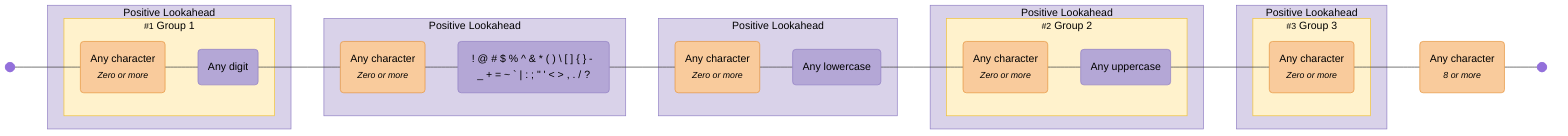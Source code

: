 %% Regex: /(?=(.*[0-9]))(?=.*[\!@#$%^&*()\\[\]{}\-_+=~`|:;"'<>,./?])(?=.*[a-z])(?=(.*[A-Z]))(?=(.*)).{8,}/

graph LR
  %% Nodes
  start@{ shape: f-circ };
  fin@{ shape: f-circ };
  literal_1("Any character<br><i><small>Zero or more</small></i>"):::literal;
  char_class_1("Any digit"):::char-class;
  literal_2("Any character<br><i><small>Zero or more</small></i>"):::literal;
  char_class_2("! @ # $ % ^ & * ( ) \ [ ] { } - _ + = ~ ` | : ; #quot; ' < > , . / ?"):::char-class;
  literal_3("Any character<br><i><small>Zero or more</small></i>"):::literal;
  char_class_3("Any lowercase"):::char-class;
  literal_4("Any character<br><i><small>Zero or more</small></i>"):::literal;
  char_class_4("Any uppercase"):::char-class;
  literal_5("Any character<br><i><small>Zero or more</small></i>"):::literal;
  literal_6("Any character<br><i><small>8 or more</small></i>"):::literal;

  %% Subgraphs
  subgraph standard_1 ["<small>#1</small> Group 1"]
    literal_1
    char_class_1
  end

  subgraph positive_lookahead_1 ["Positive Lookahead"]
    standard_1
  end

  subgraph positive_lookahead_2 ["Positive Lookahead"]
    literal_2
    char_class_2
  end

  subgraph positive_lookahead_3 ["Positive Lookahead"]
    literal_3
    char_class_3
  end

  subgraph standard_2 ["<small>#2</small> Group 2"]
    literal_4
    char_class_4
  end

  subgraph positive_lookahead_4 ["Positive Lookahead"]
    standard_2
  end

  subgraph standard_3 ["<small>#3</small> Group 3"]
    literal_5
  end

  subgraph positive_lookahead_5 ["Positive Lookahead"]
    standard_3
  end

  %% Edges
  start --- literal_1;
  literal_1 --- char_class_1;
  char_class_1 --- literal_2;
  literal_2 --- char_class_2;
  char_class_2 --- literal_3;
  literal_3 --- char_class_3;
  char_class_3 --- literal_4;
  literal_4 --- char_class_4;
  char_class_4 --- literal_5;
  literal_5 --- literal_6;
  literal_6 --- fin;

  %% Styles
  %% Node Styling
  classDef literal fill:#F9CB9C,stroke:#E69138,color:#000000;
  classDef char-class fill:#B4A7D6,stroke:#8E7CC3,color:#000000;

  %% Group Styling
  classDef standard fill:#FFF2CC,stroke:#F1C232,color:#000000;
  classDef positive-lookahead fill:#D9D2E9,stroke:#8E7CC3,color:#000000;

  %% Apply Group Classes
  class standard_1,standard_2,standard_3 standard;
  class positive_lookahead_1,positive_lookahead_2,positive_lookahead_3,positive_lookahead_4,positive_lookahead_5 positive-lookahead;

%% Generated with regex-to-mermaid@1.0.0